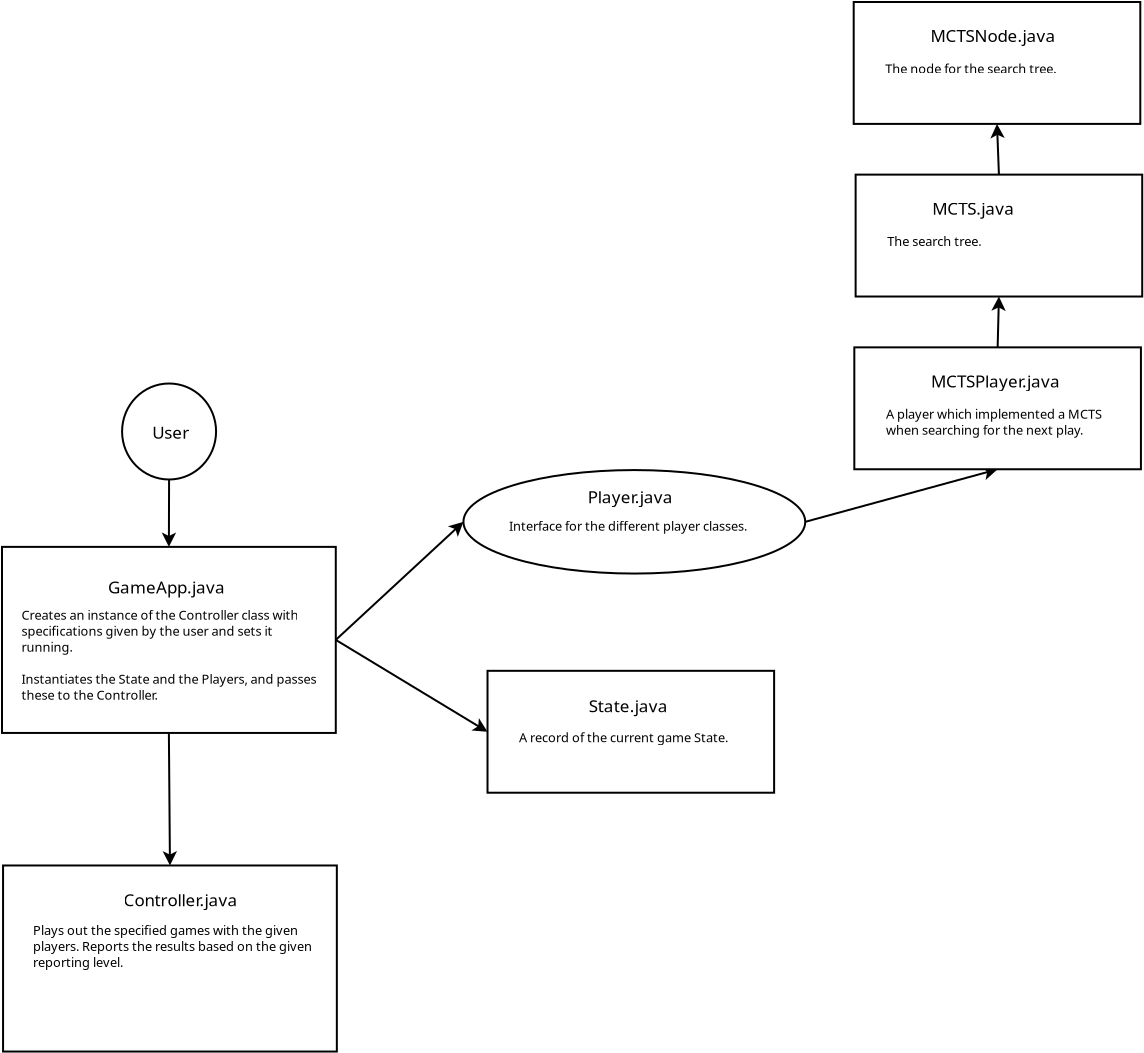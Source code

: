 <?xml version="1.0" encoding="UTF-8"?>
<dia:diagram xmlns:dia="http://www.lysator.liu.se/~alla/dia/">
  <dia:layer name="Background" visible="true" active="true">
    <dia:object type="Standard - Box" version="0" id="O0">
      <dia:attribute name="obj_pos">
        <dia:point val="14.746,5.519"/>
      </dia:attribute>
      <dia:attribute name="obj_bb">
        <dia:rectangle val="14.696,5.469;31.485,14.872"/>
      </dia:attribute>
      <dia:attribute name="elem_corner">
        <dia:point val="14.746,5.519"/>
      </dia:attribute>
      <dia:attribute name="elem_width">
        <dia:real val="16.689"/>
      </dia:attribute>
      <dia:attribute name="elem_height">
        <dia:real val="9.303"/>
      </dia:attribute>
      <dia:attribute name="show_background">
        <dia:boolean val="true"/>
      </dia:attribute>
    </dia:object>
    <dia:object type="Standard - Text" version="1" id="O1">
      <dia:attribute name="obj_pos">
        <dia:point val="20.05,7.85"/>
      </dia:attribute>
      <dia:attribute name="obj_bb">
        <dia:rectangle val="20.05,7;25.485,8.025"/>
      </dia:attribute>
      <dia:attribute name="text">
        <dia:composite type="text">
          <dia:attribute name="string">
            <dia:string>#GameApp.java#</dia:string>
          </dia:attribute>
          <dia:attribute name="font">
            <dia:font family="sans" style="0" name="Helvetica"/>
          </dia:attribute>
          <dia:attribute name="height">
            <dia:real val="1.061"/>
          </dia:attribute>
          <dia:attribute name="pos">
            <dia:point val="20.05,7.85"/>
          </dia:attribute>
          <dia:attribute name="color">
            <dia:color val="#000000"/>
          </dia:attribute>
          <dia:attribute name="alignment">
            <dia:enum val="0"/>
          </dia:attribute>
        </dia:composite>
      </dia:attribute>
      <dia:attribute name="valign">
        <dia:enum val="3"/>
      </dia:attribute>
    </dia:object>
    <dia:object type="Standard - Ellipse" version="0" id="O2">
      <dia:attribute name="obj_pos">
        <dia:point val="20.75,-2.65"/>
      </dia:attribute>
      <dia:attribute name="obj_bb">
        <dia:rectangle val="20.7,-2.7;25.5,2.2"/>
      </dia:attribute>
      <dia:attribute name="elem_corner">
        <dia:point val="20.75,-2.65"/>
      </dia:attribute>
      <dia:attribute name="elem_width">
        <dia:real val="4.7"/>
      </dia:attribute>
      <dia:attribute name="elem_height">
        <dia:real val="4.8"/>
      </dia:attribute>
    </dia:object>
    <dia:object type="Standard - Text" version="1" id="O3">
      <dia:attribute name="obj_pos">
        <dia:point val="22.26,0.11"/>
      </dia:attribute>
      <dia:attribute name="obj_bb">
        <dia:rectangle val="22.26,-0.74;23.953,0.285"/>
      </dia:attribute>
      <dia:attribute name="text">
        <dia:composite type="text">
          <dia:attribute name="string">
            <dia:string>#User#</dia:string>
          </dia:attribute>
          <dia:attribute name="font">
            <dia:font family="sans" style="0" name="Helvetica"/>
          </dia:attribute>
          <dia:attribute name="height">
            <dia:real val="1.061"/>
          </dia:attribute>
          <dia:attribute name="pos">
            <dia:point val="22.26,0.11"/>
          </dia:attribute>
          <dia:attribute name="color">
            <dia:color val="#000000"/>
          </dia:attribute>
          <dia:attribute name="alignment">
            <dia:enum val="0"/>
          </dia:attribute>
        </dia:composite>
      </dia:attribute>
      <dia:attribute name="valign">
        <dia:enum val="3"/>
      </dia:attribute>
    </dia:object>
    <dia:object type="Standard - Line" version="0" id="O4">
      <dia:attribute name="obj_pos">
        <dia:point val="23.1,2.15"/>
      </dia:attribute>
      <dia:attribute name="obj_bb">
        <dia:rectangle val="22.73,2.1;23.454,5.631"/>
      </dia:attribute>
      <dia:attribute name="conn_endpoints">
        <dia:point val="23.1,2.15"/>
        <dia:point val="23.09,5.519"/>
      </dia:attribute>
      <dia:attribute name="numcp">
        <dia:int val="1"/>
      </dia:attribute>
      <dia:attribute name="end_arrow">
        <dia:enum val="22"/>
      </dia:attribute>
      <dia:attribute name="end_arrow_length">
        <dia:real val="0.5"/>
      </dia:attribute>
      <dia:attribute name="end_arrow_width">
        <dia:real val="0.5"/>
      </dia:attribute>
      <dia:connections>
        <dia:connection handle="0" to="O2" connection="6"/>
        <dia:connection handle="1" to="O0" connection="1"/>
      </dia:connections>
    </dia:object>
    <dia:object type="Standard - Text" version="1" id="O5">
      <dia:attribute name="obj_pos">
        <dia:point val="15.717,9.16"/>
      </dia:attribute>
      <dia:attribute name="obj_bb">
        <dia:rectangle val="15.717,8.5;29.922,13.331"/>
      </dia:attribute>
      <dia:attribute name="text">
        <dia:composite type="text">
          <dia:attribute name="string">
            <dia:string>#Creates an instance of the Controller class with
specifications given by the user and sets it
running.

Instantiates the State and the Players, and passes
these to the Controller.#</dia:string>
          </dia:attribute>
          <dia:attribute name="font">
            <dia:font family="sans" style="0" name="Helvetica"/>
          </dia:attribute>
          <dia:attribute name="height">
            <dia:real val="0.8"/>
          </dia:attribute>
          <dia:attribute name="pos">
            <dia:point val="15.717,9.16"/>
          </dia:attribute>
          <dia:attribute name="color">
            <dia:color val="#000000"/>
          </dia:attribute>
          <dia:attribute name="alignment">
            <dia:enum val="0"/>
          </dia:attribute>
        </dia:composite>
      </dia:attribute>
      <dia:attribute name="valign">
        <dia:enum val="3"/>
      </dia:attribute>
    </dia:object>
    <dia:object type="Standard - Text" version="1" id="O6">
      <dia:attribute name="obj_pos">
        <dia:point val="21.208,8.876"/>
      </dia:attribute>
      <dia:attribute name="obj_bb">
        <dia:rectangle val="21.208,8.236;21.208,9.008"/>
      </dia:attribute>
      <dia:attribute name="text">
        <dia:composite type="text">
          <dia:attribute name="string">
            <dia:string>##</dia:string>
          </dia:attribute>
          <dia:attribute name="font">
            <dia:font family="sans" style="0" name="Helvetica"/>
          </dia:attribute>
          <dia:attribute name="height">
            <dia:real val="0.8"/>
          </dia:attribute>
          <dia:attribute name="pos">
            <dia:point val="21.208,8.876"/>
          </dia:attribute>
          <dia:attribute name="color">
            <dia:color val="#000000"/>
          </dia:attribute>
          <dia:attribute name="alignment">
            <dia:enum val="0"/>
          </dia:attribute>
        </dia:composite>
      </dia:attribute>
      <dia:attribute name="valign">
        <dia:enum val="3"/>
      </dia:attribute>
    </dia:object>
    <dia:object type="Standard - Box" version="0" id="O7">
      <dia:attribute name="obj_pos">
        <dia:point val="14.799,21.449"/>
      </dia:attribute>
      <dia:attribute name="obj_bb">
        <dia:rectangle val="14.749,21.399;31.539,30.802"/>
      </dia:attribute>
      <dia:attribute name="elem_corner">
        <dia:point val="14.799,21.449"/>
      </dia:attribute>
      <dia:attribute name="elem_width">
        <dia:real val="16.689"/>
      </dia:attribute>
      <dia:attribute name="elem_height">
        <dia:real val="9.303"/>
      </dia:attribute>
      <dia:attribute name="show_background">
        <dia:boolean val="true"/>
      </dia:attribute>
    </dia:object>
    <dia:object type="Standard - Text" version="1" id="O8">
      <dia:attribute name="obj_pos">
        <dia:point val="20.823,23.487"/>
      </dia:attribute>
      <dia:attribute name="obj_bb">
        <dia:rectangle val="20.823,22.637;26.28,23.662"/>
      </dia:attribute>
      <dia:attribute name="text">
        <dia:composite type="text">
          <dia:attribute name="string">
            <dia:string>#Controller.java#</dia:string>
          </dia:attribute>
          <dia:attribute name="font">
            <dia:font family="sans" style="0" name="Helvetica"/>
          </dia:attribute>
          <dia:attribute name="height">
            <dia:real val="1.061"/>
          </dia:attribute>
          <dia:attribute name="pos">
            <dia:point val="20.823,23.487"/>
          </dia:attribute>
          <dia:attribute name="color">
            <dia:color val="#000000"/>
          </dia:attribute>
          <dia:attribute name="alignment">
            <dia:enum val="0"/>
          </dia:attribute>
        </dia:composite>
      </dia:attribute>
      <dia:attribute name="valign">
        <dia:enum val="3"/>
      </dia:attribute>
    </dia:object>
    <dia:object type="Standard - Text" version="1" id="O9">
      <dia:attribute name="obj_pos">
        <dia:point val="16.295,24.926"/>
      </dia:attribute>
      <dia:attribute name="obj_bb">
        <dia:rectangle val="16.295,24.286;29.635,26.659"/>
      </dia:attribute>
      <dia:attribute name="text">
        <dia:composite type="text">
          <dia:attribute name="string">
            <dia:string>#Plays out the specified games with the given
players. Reports the results based on the given
reporting level.#</dia:string>
          </dia:attribute>
          <dia:attribute name="font">
            <dia:font family="sans" style="0" name="Helvetica"/>
          </dia:attribute>
          <dia:attribute name="height">
            <dia:real val="0.8"/>
          </dia:attribute>
          <dia:attribute name="pos">
            <dia:point val="16.295,24.926"/>
          </dia:attribute>
          <dia:attribute name="color">
            <dia:color val="#000000"/>
          </dia:attribute>
          <dia:attribute name="alignment">
            <dia:enum val="0"/>
          </dia:attribute>
        </dia:composite>
      </dia:attribute>
      <dia:attribute name="valign">
        <dia:enum val="3"/>
      </dia:attribute>
    </dia:object>
    <dia:object type="Standard - Text" version="1" id="O10">
      <dia:attribute name="obj_pos">
        <dia:point val="16.997,24.836"/>
      </dia:attribute>
      <dia:attribute name="obj_bb">
        <dia:rectangle val="16.997,24.196;16.997,24.968"/>
      </dia:attribute>
      <dia:attribute name="text">
        <dia:composite type="text">
          <dia:attribute name="string">
            <dia:string>##</dia:string>
          </dia:attribute>
          <dia:attribute name="font">
            <dia:font family="sans" style="0" name="Helvetica"/>
          </dia:attribute>
          <dia:attribute name="height">
            <dia:real val="0.8"/>
          </dia:attribute>
          <dia:attribute name="pos">
            <dia:point val="16.997,24.836"/>
          </dia:attribute>
          <dia:attribute name="color">
            <dia:color val="#000000"/>
          </dia:attribute>
          <dia:attribute name="alignment">
            <dia:enum val="0"/>
          </dia:attribute>
        </dia:composite>
      </dia:attribute>
      <dia:attribute name="valign">
        <dia:enum val="3"/>
      </dia:attribute>
    </dia:object>
    <dia:object type="Standard - Ellipse" version="0" id="O11">
      <dia:attribute name="obj_pos">
        <dia:point val="37.818,1.678"/>
      </dia:attribute>
      <dia:attribute name="obj_bb">
        <dia:rectangle val="37.768,1.628;54.958,6.903"/>
      </dia:attribute>
      <dia:attribute name="elem_corner">
        <dia:point val="37.818,1.678"/>
      </dia:attribute>
      <dia:attribute name="elem_width">
        <dia:real val="17.09"/>
      </dia:attribute>
      <dia:attribute name="elem_height">
        <dia:real val="5.175"/>
      </dia:attribute>
    </dia:object>
    <dia:object type="Standard - Text" version="1" id="O12">
      <dia:attribute name="obj_pos">
        <dia:point val="44.035,3.333"/>
      </dia:attribute>
      <dia:attribute name="obj_bb">
        <dia:rectangle val="44.035,2.483;48.13,3.508"/>
      </dia:attribute>
      <dia:attribute name="text">
        <dia:composite type="text">
          <dia:attribute name="string">
            <dia:string>#Player.java#</dia:string>
          </dia:attribute>
          <dia:attribute name="font">
            <dia:font family="sans" style="0" name="Helvetica"/>
          </dia:attribute>
          <dia:attribute name="height">
            <dia:real val="1.061"/>
          </dia:attribute>
          <dia:attribute name="pos">
            <dia:point val="44.035,3.333"/>
          </dia:attribute>
          <dia:attribute name="color">
            <dia:color val="#000000"/>
          </dia:attribute>
          <dia:attribute name="alignment">
            <dia:enum val="0"/>
          </dia:attribute>
        </dia:composite>
      </dia:attribute>
      <dia:attribute name="valign">
        <dia:enum val="3"/>
      </dia:attribute>
    </dia:object>
    <dia:object type="Standard - Text" version="1" id="O13">
      <dia:attribute name="obj_pos">
        <dia:point val="40.092,4.707"/>
      </dia:attribute>
      <dia:attribute name="obj_bb">
        <dia:rectangle val="40.092,4.067;51.617,4.84"/>
      </dia:attribute>
      <dia:attribute name="text">
        <dia:composite type="text">
          <dia:attribute name="string">
            <dia:string>#Interface for the different player classes.#</dia:string>
          </dia:attribute>
          <dia:attribute name="font">
            <dia:font family="sans" style="0" name="Helvetica"/>
          </dia:attribute>
          <dia:attribute name="height">
            <dia:real val="0.8"/>
          </dia:attribute>
          <dia:attribute name="pos">
            <dia:point val="40.092,4.707"/>
          </dia:attribute>
          <dia:attribute name="color">
            <dia:color val="#000000"/>
          </dia:attribute>
          <dia:attribute name="alignment">
            <dia:enum val="0"/>
          </dia:attribute>
        </dia:composite>
      </dia:attribute>
      <dia:attribute name="valign">
        <dia:enum val="3"/>
      </dia:attribute>
    </dia:object>
    <dia:object type="Standard - Text" version="1" id="O14">
      <dia:attribute name="obj_pos">
        <dia:point val="47.127,4.584"/>
      </dia:attribute>
      <dia:attribute name="obj_bb">
        <dia:rectangle val="47.127,3.944;47.127,4.716"/>
      </dia:attribute>
      <dia:attribute name="text">
        <dia:composite type="text">
          <dia:attribute name="string">
            <dia:string>##</dia:string>
          </dia:attribute>
          <dia:attribute name="font">
            <dia:font family="sans" style="0" name="Helvetica"/>
          </dia:attribute>
          <dia:attribute name="height">
            <dia:real val="0.8"/>
          </dia:attribute>
          <dia:attribute name="pos">
            <dia:point val="47.127,4.584"/>
          </dia:attribute>
          <dia:attribute name="color">
            <dia:color val="#000000"/>
          </dia:attribute>
          <dia:attribute name="alignment">
            <dia:enum val="0"/>
          </dia:attribute>
        </dia:composite>
      </dia:attribute>
      <dia:attribute name="valign">
        <dia:enum val="3"/>
      </dia:attribute>
    </dia:object>
    <dia:object type="Standard - Box" version="0" id="O15">
      <dia:attribute name="obj_pos">
        <dia:point val="39.022,11.716"/>
      </dia:attribute>
      <dia:attribute name="obj_bb">
        <dia:rectangle val="38.972,11.666;53.402,17.861"/>
      </dia:attribute>
      <dia:attribute name="elem_corner">
        <dia:point val="39.022,11.716"/>
      </dia:attribute>
      <dia:attribute name="elem_width">
        <dia:real val="14.33"/>
      </dia:attribute>
      <dia:attribute name="elem_height">
        <dia:real val="6.095"/>
      </dia:attribute>
      <dia:attribute name="show_background">
        <dia:boolean val="true"/>
      </dia:attribute>
    </dia:object>
    <dia:object type="Standard - Text" version="1" id="O16">
      <dia:attribute name="obj_pos">
        <dia:point val="44.089,13.784"/>
      </dia:attribute>
      <dia:attribute name="obj_bb">
        <dia:rectangle val="44.089,12.934;47.834,13.959"/>
      </dia:attribute>
      <dia:attribute name="text">
        <dia:composite type="text">
          <dia:attribute name="string">
            <dia:string>#State.java#</dia:string>
          </dia:attribute>
          <dia:attribute name="font">
            <dia:font family="sans" style="0" name="Helvetica"/>
          </dia:attribute>
          <dia:attribute name="height">
            <dia:real val="1.061"/>
          </dia:attribute>
          <dia:attribute name="pos">
            <dia:point val="44.089,13.784"/>
          </dia:attribute>
          <dia:attribute name="color">
            <dia:color val="#000000"/>
          </dia:attribute>
          <dia:attribute name="alignment">
            <dia:enum val="0"/>
          </dia:attribute>
        </dia:composite>
      </dia:attribute>
      <dia:attribute name="valign">
        <dia:enum val="3"/>
      </dia:attribute>
    </dia:object>
    <dia:object type="Standard - Text" version="1" id="O17">
      <dia:attribute name="obj_pos">
        <dia:point val="40.599,15.288"/>
      </dia:attribute>
      <dia:attribute name="obj_bb">
        <dia:rectangle val="40.599,14.648;50.684,15.421"/>
      </dia:attribute>
      <dia:attribute name="text">
        <dia:composite type="text">
          <dia:attribute name="string">
            <dia:string>#A record of the current game State.#</dia:string>
          </dia:attribute>
          <dia:attribute name="font">
            <dia:font family="sans" style="0" name="Helvetica"/>
          </dia:attribute>
          <dia:attribute name="height">
            <dia:real val="0.8"/>
          </dia:attribute>
          <dia:attribute name="pos">
            <dia:point val="40.599,15.288"/>
          </dia:attribute>
          <dia:attribute name="color">
            <dia:color val="#000000"/>
          </dia:attribute>
          <dia:attribute name="alignment">
            <dia:enum val="0"/>
          </dia:attribute>
        </dia:composite>
      </dia:attribute>
      <dia:attribute name="valign">
        <dia:enum val="3"/>
      </dia:attribute>
    </dia:object>
    <dia:object type="Standard - Line" version="0" id="O18">
      <dia:attribute name="obj_pos">
        <dia:point val="23.09,14.822"/>
      </dia:attribute>
      <dia:attribute name="obj_bb">
        <dia:rectangle val="22.777,14.771;23.501,21.561"/>
      </dia:attribute>
      <dia:attribute name="conn_endpoints">
        <dia:point val="23.09,14.822"/>
        <dia:point val="23.144,21.449"/>
      </dia:attribute>
      <dia:attribute name="numcp">
        <dia:int val="1"/>
      </dia:attribute>
      <dia:attribute name="end_arrow">
        <dia:enum val="22"/>
      </dia:attribute>
      <dia:attribute name="end_arrow_length">
        <dia:real val="0.5"/>
      </dia:attribute>
      <dia:attribute name="end_arrow_width">
        <dia:real val="0.5"/>
      </dia:attribute>
      <dia:connections>
        <dia:connection handle="0" to="O0" connection="6"/>
        <dia:connection handle="1" to="O7" connection="1"/>
      </dia:connections>
    </dia:object>
    <dia:object type="Standard - Line" version="0" id="O19">
      <dia:attribute name="obj_pos">
        <dia:point val="31.435,10.17"/>
      </dia:attribute>
      <dia:attribute name="obj_bb">
        <dia:rectangle val="31.364,4.19;37.9,10.241"/>
      </dia:attribute>
      <dia:attribute name="conn_endpoints">
        <dia:point val="31.435,10.17"/>
        <dia:point val="37.818,4.266"/>
      </dia:attribute>
      <dia:attribute name="numcp">
        <dia:int val="1"/>
      </dia:attribute>
      <dia:attribute name="end_arrow">
        <dia:enum val="22"/>
      </dia:attribute>
      <dia:attribute name="end_arrow_length">
        <dia:real val="0.5"/>
      </dia:attribute>
      <dia:attribute name="end_arrow_width">
        <dia:real val="0.5"/>
      </dia:attribute>
      <dia:connections>
        <dia:connection handle="0" to="O0" connection="4"/>
        <dia:connection handle="1" to="O11" connection="3"/>
      </dia:connections>
    </dia:object>
    <dia:object type="Standard - Line" version="0" id="O20">
      <dia:attribute name="obj_pos">
        <dia:point val="31.435,10.17"/>
      </dia:attribute>
      <dia:attribute name="obj_bb">
        <dia:rectangle val="31.366,10.102;39.117,14.833"/>
      </dia:attribute>
      <dia:attribute name="conn_endpoints">
        <dia:point val="31.435,10.17"/>
        <dia:point val="39.022,14.764"/>
      </dia:attribute>
      <dia:attribute name="numcp">
        <dia:int val="1"/>
      </dia:attribute>
      <dia:attribute name="end_arrow">
        <dia:enum val="22"/>
      </dia:attribute>
      <dia:attribute name="end_arrow_length">
        <dia:real val="0.5"/>
      </dia:attribute>
      <dia:attribute name="end_arrow_width">
        <dia:real val="0.5"/>
      </dia:attribute>
      <dia:connections>
        <dia:connection handle="0" to="O0" connection="4"/>
        <dia:connection handle="1" to="O15" connection="3"/>
      </dia:connections>
    </dia:object>
    <dia:object type="Standard - Line" version="0" id="O21">
      <dia:attribute name="obj_pos">
        <dia:point val="54.908,4.266"/>
      </dia:attribute>
      <dia:attribute name="obj_bb">
        <dia:rectangle val="54.846,1.45;64.635,4.327"/>
      </dia:attribute>
      <dia:attribute name="conn_endpoints">
        <dia:point val="54.908,4.266"/>
        <dia:point val="64.528,1.638"/>
      </dia:attribute>
      <dia:attribute name="numcp">
        <dia:int val="1"/>
      </dia:attribute>
      <dia:attribute name="end_arrow">
        <dia:enum val="22"/>
      </dia:attribute>
      <dia:attribute name="end_arrow_length">
        <dia:real val="0.5"/>
      </dia:attribute>
      <dia:attribute name="end_arrow_width">
        <dia:real val="0.5"/>
      </dia:attribute>
      <dia:connections>
        <dia:connection handle="0" to="O11" connection="4"/>
        <dia:connection handle="1" to="O30" connection="6"/>
      </dia:connections>
    </dia:object>
    <dia:object type="Standard - Line" version="0" id="O22">
      <dia:attribute name="obj_pos">
        <dia:point val="64.528,-4.457"/>
      </dia:attribute>
      <dia:attribute name="obj_bb">
        <dia:rectangle val="64.215,-7.111;64.938,-4.406"/>
      </dia:attribute>
      <dia:attribute name="conn_endpoints">
        <dia:point val="64.528,-4.457"/>
        <dia:point val="64.592,-6.999"/>
      </dia:attribute>
      <dia:attribute name="numcp">
        <dia:int val="1"/>
      </dia:attribute>
      <dia:attribute name="end_arrow">
        <dia:enum val="22"/>
      </dia:attribute>
      <dia:attribute name="end_arrow_length">
        <dia:real val="0.5"/>
      </dia:attribute>
      <dia:attribute name="end_arrow_width">
        <dia:real val="0.5"/>
      </dia:attribute>
      <dia:connections>
        <dia:connection handle="0" to="O30" connection="1"/>
        <dia:connection handle="1" to="O24" connection="6"/>
      </dia:connections>
    </dia:object>
    <dia:object type="Standard - Line" version="0" id="O23">
      <dia:attribute name="obj_pos">
        <dia:point val="64.592,-13.094"/>
      </dia:attribute>
      <dia:attribute name="obj_bb">
        <dia:rectangle val="64.157,-15.741;64.88,-13.042"/>
      </dia:attribute>
      <dia:attribute name="conn_endpoints">
        <dia:point val="64.592,-13.094"/>
        <dia:point val="64.496,-15.63"/>
      </dia:attribute>
      <dia:attribute name="numcp">
        <dia:int val="1"/>
      </dia:attribute>
      <dia:attribute name="end_arrow">
        <dia:enum val="22"/>
      </dia:attribute>
      <dia:attribute name="end_arrow_length">
        <dia:real val="0.5"/>
      </dia:attribute>
      <dia:attribute name="end_arrow_width">
        <dia:real val="0.5"/>
      </dia:attribute>
      <dia:connections>
        <dia:connection handle="0" to="O24" connection="1"/>
        <dia:connection handle="1" to="O27" connection="6"/>
      </dia:connections>
    </dia:object>
    <dia:group>
      <dia:object type="Standard - Box" version="0" id="O24">
        <dia:attribute name="obj_pos">
          <dia:point val="57.427,-13.094"/>
        </dia:attribute>
        <dia:attribute name="obj_bb">
          <dia:rectangle val="57.377,-13.144;71.807,-6.949"/>
        </dia:attribute>
        <dia:attribute name="elem_corner">
          <dia:point val="57.427,-13.094"/>
        </dia:attribute>
        <dia:attribute name="elem_width">
          <dia:real val="14.33"/>
        </dia:attribute>
        <dia:attribute name="elem_height">
          <dia:real val="6.095"/>
        </dia:attribute>
        <dia:attribute name="show_background">
          <dia:boolean val="true"/>
        </dia:attribute>
      </dia:object>
      <dia:object type="Standard - Text" version="1" id="O25">
        <dia:attribute name="obj_pos">
          <dia:point val="61.262,-11.091"/>
        </dia:attribute>
        <dia:attribute name="obj_bb">
          <dia:rectangle val="61.262,-11.941;65.207,-10.916"/>
        </dia:attribute>
        <dia:attribute name="text">
          <dia:composite type="text">
            <dia:attribute name="string">
              <dia:string>#MCTS.java#</dia:string>
            </dia:attribute>
            <dia:attribute name="font">
              <dia:font family="sans" style="0" name="Helvetica"/>
            </dia:attribute>
            <dia:attribute name="height">
              <dia:real val="1.061"/>
            </dia:attribute>
            <dia:attribute name="pos">
              <dia:point val="61.262,-11.091"/>
            </dia:attribute>
            <dia:attribute name="color">
              <dia:color val="#000000"/>
            </dia:attribute>
            <dia:attribute name="alignment">
              <dia:enum val="0"/>
            </dia:attribute>
          </dia:composite>
        </dia:attribute>
        <dia:attribute name="valign">
          <dia:enum val="3"/>
        </dia:attribute>
      </dia:object>
      <dia:object type="Standard - Text" version="1" id="O26">
        <dia:attribute name="obj_pos">
          <dia:point val="59.004,-9.522"/>
        </dia:attribute>
        <dia:attribute name="obj_bb">
          <dia:rectangle val="59.004,-10.162;63.629,-9.39"/>
        </dia:attribute>
        <dia:attribute name="text">
          <dia:composite type="text">
            <dia:attribute name="string">
              <dia:string>#The search tree.#</dia:string>
            </dia:attribute>
            <dia:attribute name="font">
              <dia:font family="sans" style="0" name="Helvetica"/>
            </dia:attribute>
            <dia:attribute name="height">
              <dia:real val="0.8"/>
            </dia:attribute>
            <dia:attribute name="pos">
              <dia:point val="59.004,-9.522"/>
            </dia:attribute>
            <dia:attribute name="color">
              <dia:color val="#000000"/>
            </dia:attribute>
            <dia:attribute name="alignment">
              <dia:enum val="0"/>
            </dia:attribute>
          </dia:composite>
        </dia:attribute>
        <dia:attribute name="valign">
          <dia:enum val="3"/>
        </dia:attribute>
      </dia:object>
    </dia:group>
    <dia:group>
      <dia:object type="Standard - Box" version="0" id="O27">
        <dia:attribute name="obj_pos">
          <dia:point val="57.331,-21.725"/>
        </dia:attribute>
        <dia:attribute name="obj_bb">
          <dia:rectangle val="57.281,-21.775;71.711,-15.58"/>
        </dia:attribute>
        <dia:attribute name="elem_corner">
          <dia:point val="57.331,-21.725"/>
        </dia:attribute>
        <dia:attribute name="elem_width">
          <dia:real val="14.33"/>
        </dia:attribute>
        <dia:attribute name="elem_height">
          <dia:real val="6.095"/>
        </dia:attribute>
        <dia:attribute name="show_background">
          <dia:boolean val="true"/>
        </dia:attribute>
      </dia:object>
      <dia:object type="Standard - Text" version="1" id="O28">
        <dia:attribute name="obj_pos">
          <dia:point val="61.166,-19.722"/>
        </dia:attribute>
        <dia:attribute name="obj_bb">
          <dia:rectangle val="61.166,-20.572;67.058,-19.547"/>
        </dia:attribute>
        <dia:attribute name="text">
          <dia:composite type="text">
            <dia:attribute name="string">
              <dia:string>#MCTSNode.java#</dia:string>
            </dia:attribute>
            <dia:attribute name="font">
              <dia:font family="sans" style="0" name="Helvetica"/>
            </dia:attribute>
            <dia:attribute name="height">
              <dia:real val="1.061"/>
            </dia:attribute>
            <dia:attribute name="pos">
              <dia:point val="61.166,-19.722"/>
            </dia:attribute>
            <dia:attribute name="color">
              <dia:color val="#000000"/>
            </dia:attribute>
            <dia:attribute name="alignment">
              <dia:enum val="0"/>
            </dia:attribute>
          </dia:composite>
        </dia:attribute>
        <dia:attribute name="valign">
          <dia:enum val="3"/>
        </dia:attribute>
      </dia:object>
      <dia:object type="Standard - Text" version="1" id="O29">
        <dia:attribute name="obj_pos">
          <dia:point val="58.908,-18.153"/>
        </dia:attribute>
        <dia:attribute name="obj_bb">
          <dia:rectangle val="58.908,-18.793;67.223,-18.02"/>
        </dia:attribute>
        <dia:attribute name="text">
          <dia:composite type="text">
            <dia:attribute name="string">
              <dia:string>#The node for the search tree.#</dia:string>
            </dia:attribute>
            <dia:attribute name="font">
              <dia:font family="sans" style="0" name="Helvetica"/>
            </dia:attribute>
            <dia:attribute name="height">
              <dia:real val="0.8"/>
            </dia:attribute>
            <dia:attribute name="pos">
              <dia:point val="58.908,-18.153"/>
            </dia:attribute>
            <dia:attribute name="color">
              <dia:color val="#000000"/>
            </dia:attribute>
            <dia:attribute name="alignment">
              <dia:enum val="0"/>
            </dia:attribute>
          </dia:composite>
        </dia:attribute>
        <dia:attribute name="valign">
          <dia:enum val="3"/>
        </dia:attribute>
      </dia:object>
    </dia:group>
    <dia:group>
      <dia:object type="Standard - Box" version="0" id="O30">
        <dia:attribute name="obj_pos">
          <dia:point val="57.362,-4.457"/>
        </dia:attribute>
        <dia:attribute name="obj_bb">
          <dia:rectangle val="57.312,-4.507;71.743,1.688"/>
        </dia:attribute>
        <dia:attribute name="elem_corner">
          <dia:point val="57.362,-4.457"/>
        </dia:attribute>
        <dia:attribute name="elem_width">
          <dia:real val="14.33"/>
        </dia:attribute>
        <dia:attribute name="elem_height">
          <dia:real val="6.095"/>
        </dia:attribute>
        <dia:attribute name="show_background">
          <dia:boolean val="true"/>
        </dia:attribute>
      </dia:object>
      <dia:object type="Standard - Text" version="1" id="O31">
        <dia:attribute name="obj_pos">
          <dia:point val="61.198,-2.454"/>
        </dia:attribute>
        <dia:attribute name="obj_bb">
          <dia:rectangle val="61.198,-3.304;67.428,-2.279"/>
        </dia:attribute>
        <dia:attribute name="text">
          <dia:composite type="text">
            <dia:attribute name="string">
              <dia:string>#MCTSPlayer.java#</dia:string>
            </dia:attribute>
            <dia:attribute name="font">
              <dia:font family="sans" style="0" name="Helvetica"/>
            </dia:attribute>
            <dia:attribute name="height">
              <dia:real val="1.061"/>
            </dia:attribute>
            <dia:attribute name="pos">
              <dia:point val="61.198,-2.454"/>
            </dia:attribute>
            <dia:attribute name="color">
              <dia:color val="#000000"/>
            </dia:attribute>
            <dia:attribute name="alignment">
              <dia:enum val="0"/>
            </dia:attribute>
          </dia:composite>
        </dia:attribute>
        <dia:attribute name="valign">
          <dia:enum val="3"/>
        </dia:attribute>
      </dia:object>
      <dia:object type="Standard - Text" version="1" id="O32">
        <dia:attribute name="obj_pos">
          <dia:point val="58.94,-0.885"/>
        </dia:attribute>
        <dia:attribute name="obj_bb">
          <dia:rectangle val="58.94,-1.525;69.293,0.048"/>
        </dia:attribute>
        <dia:attribute name="text">
          <dia:composite type="text">
            <dia:attribute name="string">
              <dia:string>#A player which implemented a MCTS
when searching for the next play.#</dia:string>
            </dia:attribute>
            <dia:attribute name="font">
              <dia:font family="sans" style="0" name="Helvetica"/>
            </dia:attribute>
            <dia:attribute name="height">
              <dia:real val="0.8"/>
            </dia:attribute>
            <dia:attribute name="pos">
              <dia:point val="58.94,-0.885"/>
            </dia:attribute>
            <dia:attribute name="color">
              <dia:color val="#000000"/>
            </dia:attribute>
            <dia:attribute name="alignment">
              <dia:enum val="0"/>
            </dia:attribute>
          </dia:composite>
        </dia:attribute>
        <dia:attribute name="valign">
          <dia:enum val="3"/>
        </dia:attribute>
      </dia:object>
    </dia:group>
  </dia:layer>
</dia:diagram>

